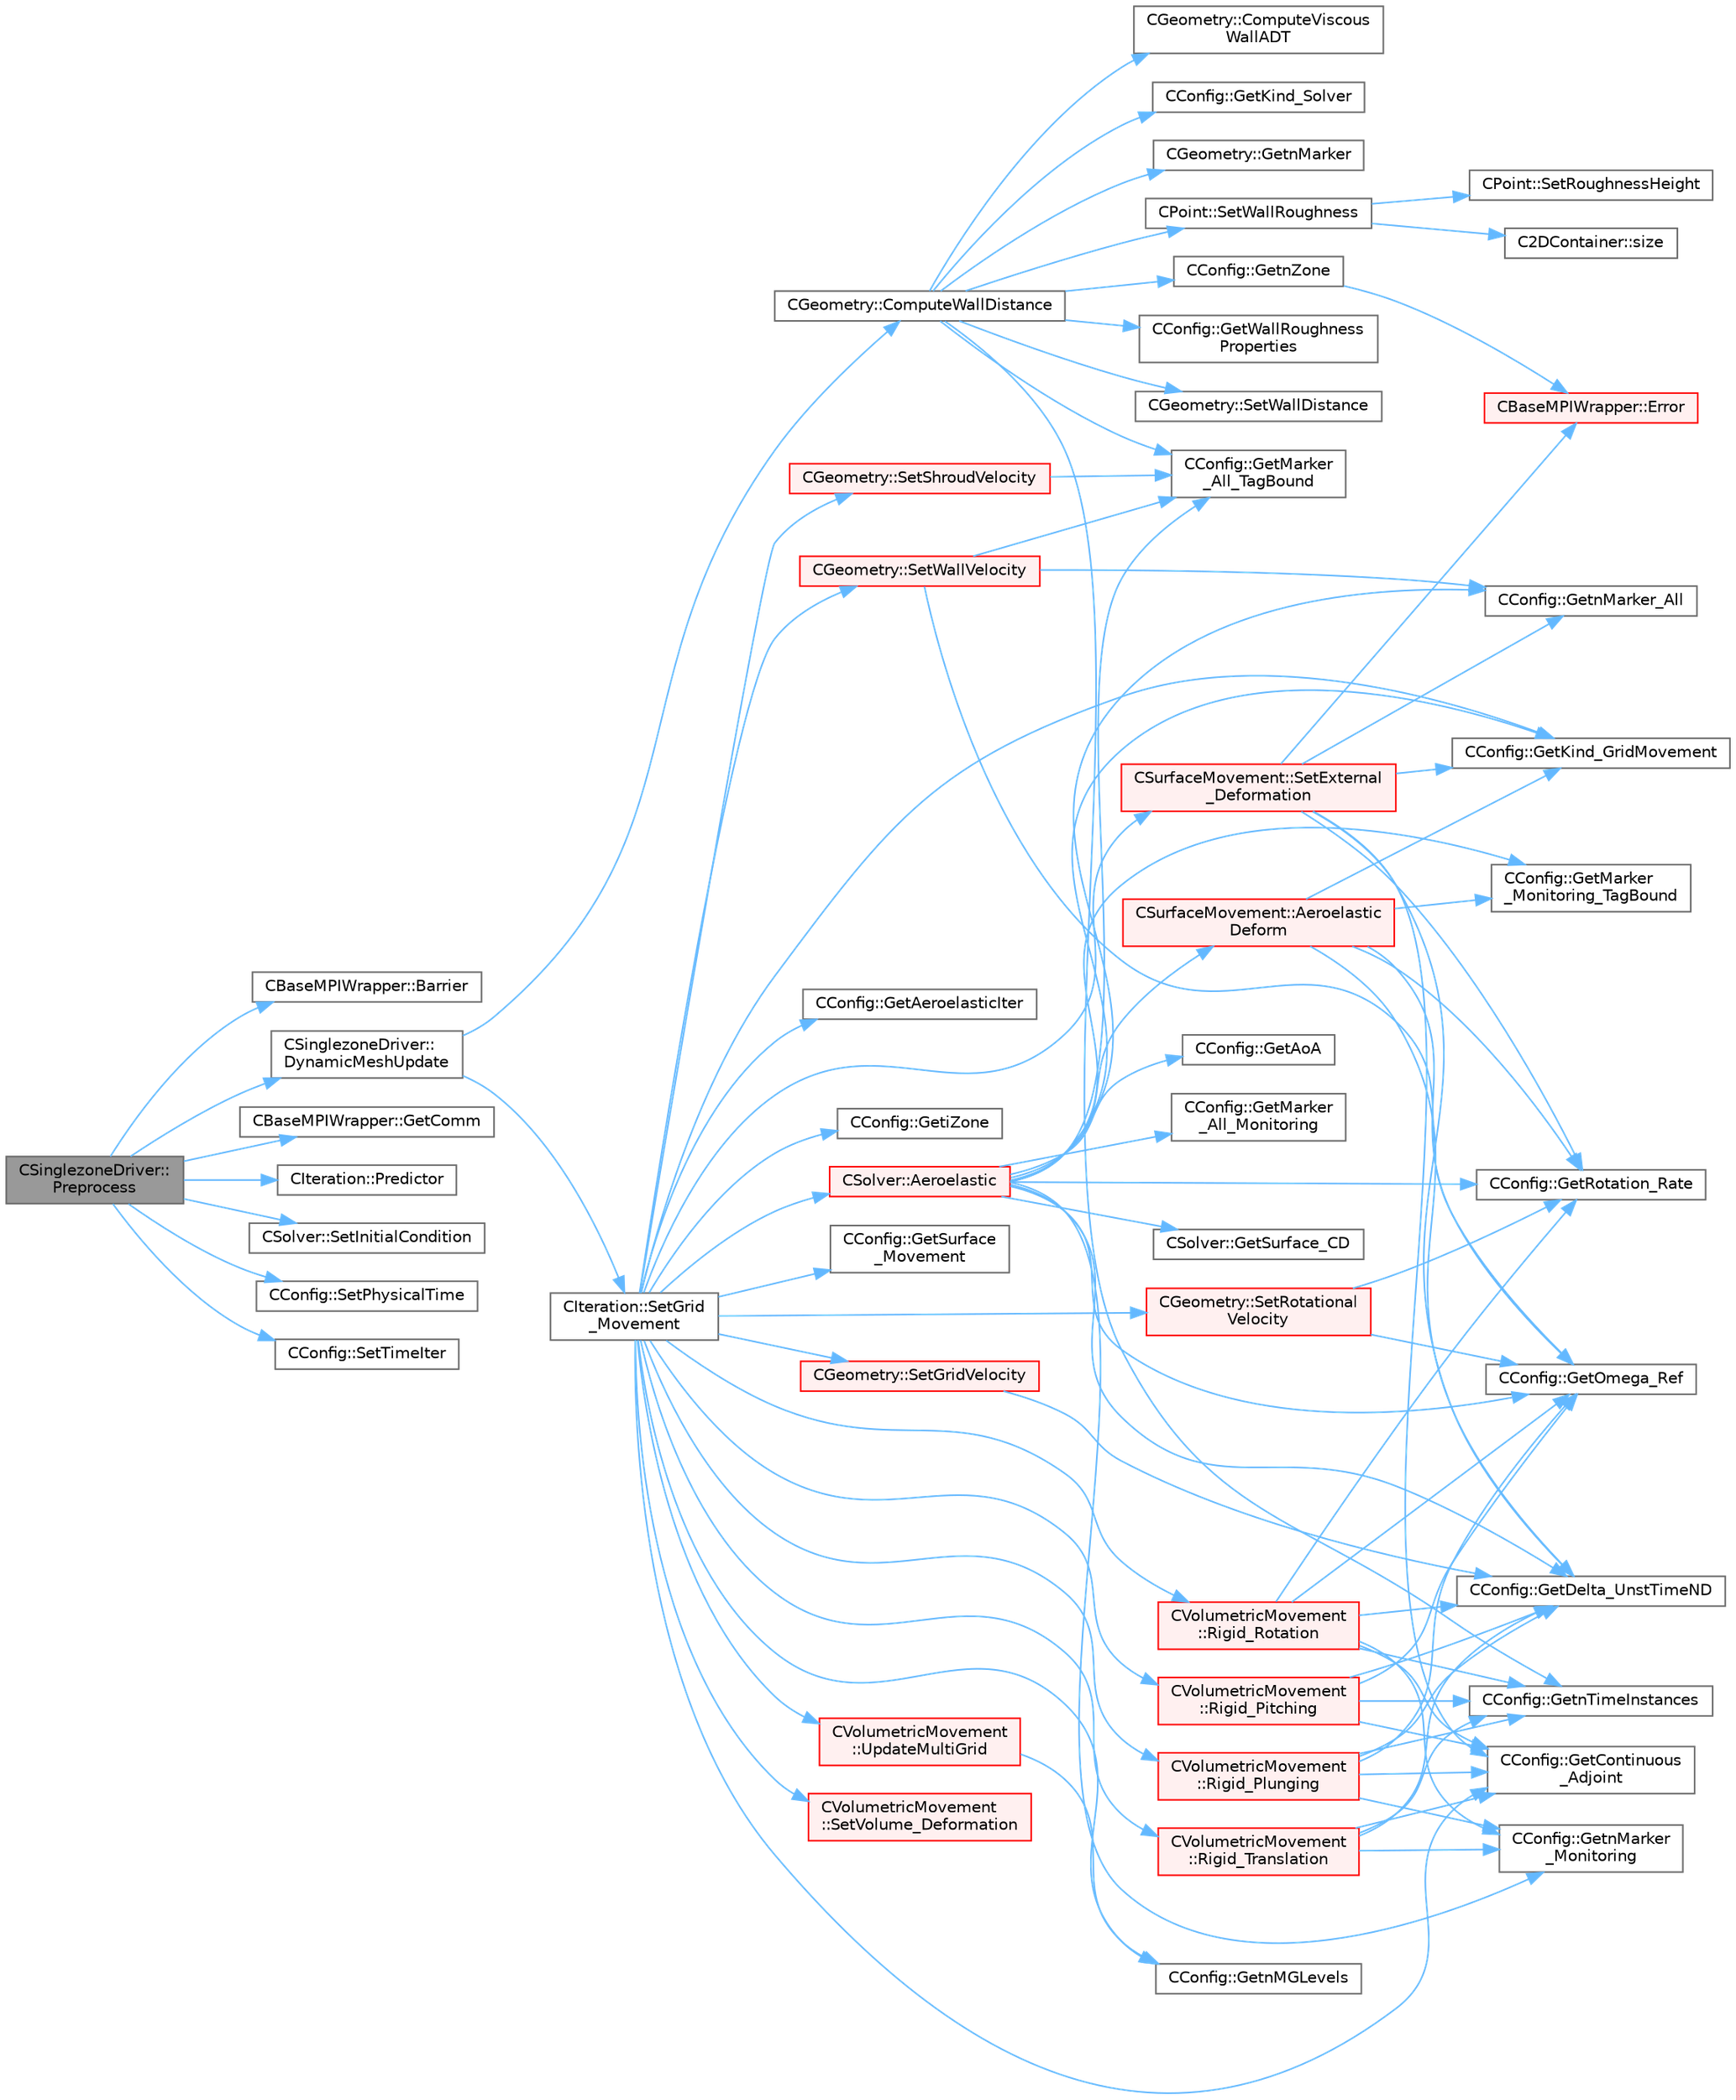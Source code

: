 digraph "CSinglezoneDriver::Preprocess"
{
 // LATEX_PDF_SIZE
  bgcolor="transparent";
  edge [fontname=Helvetica,fontsize=10,labelfontname=Helvetica,labelfontsize=10];
  node [fontname=Helvetica,fontsize=10,shape=box,height=0.2,width=0.4];
  rankdir="LR";
  Node1 [id="Node000001",label="CSinglezoneDriver::\lPreprocess",height=0.2,width=0.4,color="gray40", fillcolor="grey60", style="filled", fontcolor="black",tooltip="Preprocess the single-zone iteration."];
  Node1 -> Node2 [id="edge1_Node000001_Node000002",color="steelblue1",style="solid",tooltip=" "];
  Node2 [id="Node000002",label="CBaseMPIWrapper::Barrier",height=0.2,width=0.4,color="grey40", fillcolor="white", style="filled",URL="$classCBaseMPIWrapper.html#a33bad5506b8315fde26c1f31a42ce97c",tooltip=" "];
  Node1 -> Node3 [id="edge2_Node000001_Node000003",color="steelblue1",style="solid",tooltip=" "];
  Node3 [id="Node000003",label="CSinglezoneDriver::\lDynamicMeshUpdate",height=0.2,width=0.4,color="grey40", fillcolor="white", style="filled",URL="$classCSinglezoneDriver.html#a2f88f82c3b958d60452d5513daf5c128",tooltip="Perform a dynamic mesh deformation, included grid velocity computation and the update of the multigri..."];
  Node3 -> Node4 [id="edge3_Node000003_Node000004",color="steelblue1",style="solid",tooltip=" "];
  Node4 [id="Node000004",label="CGeometry::ComputeWallDistance",height=0.2,width=0.4,color="grey40", fillcolor="white", style="filled",URL="$classCGeometry.html#a284247f13458eb39bc678dff5e0c7112",tooltip="Compute the distances to the closest vertex on viscous walls over the entire domain."];
  Node4 -> Node5 [id="edge4_Node000004_Node000005",color="steelblue1",style="solid",tooltip=" "];
  Node5 [id="Node000005",label="CGeometry::ComputeViscous\lWallADT",height=0.2,width=0.4,color="grey40", fillcolor="white", style="filled",URL="$classCGeometry.html#ab6cdb13f2a66a34caccc70c4b3841cec",tooltip="Compute an ADT including the coordinates of all viscous markers."];
  Node4 -> Node6 [id="edge5_Node000004_Node000006",color="steelblue1",style="solid",tooltip=" "];
  Node6 [id="Node000006",label="CConfig::GetKind_Solver",height=0.2,width=0.4,color="grey40", fillcolor="white", style="filled",URL="$classCConfig.html#a77312cf52a5ba2cc1239b7cee6fce7a7",tooltip="Governing equations of the flow (it can be different from the run time equation)."];
  Node4 -> Node7 [id="edge6_Node000004_Node000007",color="steelblue1",style="solid",tooltip=" "];
  Node7 [id="Node000007",label="CConfig::GetMarker\l_All_TagBound",height=0.2,width=0.4,color="grey40", fillcolor="white", style="filled",URL="$classCConfig.html#ab8c9c1f45950a29355be4ff357049440",tooltip="Get the index of the surface defined in the geometry file."];
  Node4 -> Node8 [id="edge7_Node000004_Node000008",color="steelblue1",style="solid",tooltip=" "];
  Node8 [id="Node000008",label="CGeometry::GetnMarker",height=0.2,width=0.4,color="grey40", fillcolor="white", style="filled",URL="$classCGeometry.html#ad2f9fe832b72d5a032d709d25879bbd2",tooltip="Get number of markers."];
  Node4 -> Node9 [id="edge8_Node000004_Node000009",color="steelblue1",style="solid",tooltip=" "];
  Node9 [id="Node000009",label="CConfig::GetnTimeInstances",height=0.2,width=0.4,color="grey40", fillcolor="white", style="filled",URL="$classCConfig.html#a6ae9111090db52de2f8f07f77d6416d5",tooltip="Retrieves the number of periodic time instances for Harmonic Balance."];
  Node4 -> Node10 [id="edge9_Node000004_Node000010",color="steelblue1",style="solid",tooltip=" "];
  Node10 [id="Node000010",label="CConfig::GetnZone",height=0.2,width=0.4,color="grey40", fillcolor="white", style="filled",URL="$classCConfig.html#a39ff50a0f3deda9134f1c44b4d5053b7",tooltip="Gets the number of zones in the mesh file."];
  Node10 -> Node11 [id="edge10_Node000010_Node000011",color="steelblue1",style="solid",tooltip=" "];
  Node11 [id="Node000011",label="CBaseMPIWrapper::Error",height=0.2,width=0.4,color="red", fillcolor="#FFF0F0", style="filled",URL="$classCBaseMPIWrapper.html#a04457c47629bda56704e6a8804833eeb",tooltip=" "];
  Node4 -> Node13 [id="edge11_Node000004_Node000013",color="steelblue1",style="solid",tooltip=" "];
  Node13 [id="Node000013",label="CConfig::GetWallRoughness\lProperties",height=0.2,width=0.4,color="grey40", fillcolor="white", style="filled",URL="$classCConfig.html#a894eb084ee6db70a6e274ac071c2a194",tooltip="Get the type of wall and roughness height on a wall boundary (Heatflux or Isothermal)."];
  Node4 -> Node14 [id="edge12_Node000004_Node000014",color="steelblue1",style="solid",tooltip=" "];
  Node14 [id="Node000014",label="CGeometry::SetWallDistance",height=0.2,width=0.4,color="grey40", fillcolor="white", style="filled",URL="$classCGeometry.html#aff06dccf3d6d20b51c62ff13443e23e3",tooltip="Reduce the wall distance based on an previously constructed ADT."];
  Node4 -> Node15 [id="edge13_Node000004_Node000015",color="steelblue1",style="solid",tooltip=" "];
  Node15 [id="Node000015",label="CPoint::SetWallRoughness",height=0.2,width=0.4,color="grey40", fillcolor="white", style="filled",URL="$classCPoint.html#a36442ada0dbc716be6e3c9222f9721df",tooltip="Set wall roughnesses according to stored closest wall information."];
  Node15 -> Node16 [id="edge14_Node000015_Node000016",color="steelblue1",style="solid",tooltip=" "];
  Node16 [id="Node000016",label="CPoint::SetRoughnessHeight",height=0.2,width=0.4,color="grey40", fillcolor="white", style="filled",URL="$classCPoint.html#a49cf16f2b24d3e30ecff93a48ae70b7b",tooltip="Set the value of the distance to the nearest wall."];
  Node15 -> Node17 [id="edge15_Node000015_Node000017",color="steelblue1",style="solid",tooltip=" "];
  Node17 [id="Node000017",label="C2DContainer::size",height=0.2,width=0.4,color="grey40", fillcolor="white", style="filled",URL="$classC2DContainer.html#a8278113dbcf54123f9852e7e44583759",tooltip=" "];
  Node3 -> Node18 [id="edge16_Node000003_Node000018",color="steelblue1",style="solid",tooltip=" "];
  Node18 [id="Node000018",label="CIteration::SetGrid\l_Movement",height=0.2,width=0.4,color="grey40", fillcolor="white", style="filled",URL="$classCIteration.html#a7b36785762f6b0c214569b185b858b6c",tooltip="Updates the positions and grid velocities for dynamic meshes between physical time steps."];
  Node18 -> Node19 [id="edge17_Node000018_Node000019",color="steelblue1",style="solid",tooltip=" "];
  Node19 [id="Node000019",label="CSolver::Aeroelastic",height=0.2,width=0.4,color="red", fillcolor="#FFF0F0", style="filled",URL="$classCSolver.html#af130046f03f282501efef2c117af6ced",tooltip="Prepares and solves the aeroelastic equations."];
  Node19 -> Node20 [id="edge18_Node000019_Node000020",color="steelblue1",style="solid",tooltip=" "];
  Node20 [id="Node000020",label="CSurfaceMovement::Aeroelastic\lDeform",height=0.2,width=0.4,color="red", fillcolor="#FFF0F0", style="filled",URL="$classCSurfaceMovement.html#a3576789424ca6d19f6510d94f832cbb9",tooltip="Unsteady aeroelastic grid movement by deforming the mesh."];
  Node20 -> Node22 [id="edge19_Node000020_Node000022",color="steelblue1",style="solid",tooltip=" "];
  Node22 [id="Node000022",label="CConfig::GetDelta_UnstTimeND",height=0.2,width=0.4,color="grey40", fillcolor="white", style="filled",URL="$classCConfig.html#a0acfef8e480970316e9e672eacd59e9b",tooltip="If we are prforming an unsteady simulation, there is only one value of the time step for the complete..."];
  Node20 -> Node23 [id="edge20_Node000020_Node000023",color="steelblue1",style="solid",tooltip=" "];
  Node23 [id="Node000023",label="CConfig::GetKind_GridMovement",height=0.2,width=0.4,color="grey40", fillcolor="white", style="filled",URL="$classCConfig.html#a050c7389c2d16a111890bb44dd7cbcea",tooltip="Get the type of dynamic mesh motion. Each zone gets a config file."];
  Node20 -> Node25 [id="edge21_Node000020_Node000025",color="steelblue1",style="solid",tooltip=" "];
  Node25 [id="Node000025",label="CConfig::GetMarker\l_Monitoring_TagBound",height=0.2,width=0.4,color="grey40", fillcolor="white", style="filled",URL="$classCConfig.html#a4558fc163c393e628050e7a2273673f1",tooltip="Get the name of the surface defined in the geometry file."];
  Node20 -> Node28 [id="edge22_Node000020_Node000028",color="steelblue1",style="solid",tooltip=" "];
  Node28 [id="Node000028",label="CConfig::GetOmega_Ref",height=0.2,width=0.4,color="grey40", fillcolor="white", style="filled",URL="$classCConfig.html#ab3ab2f06b6d038aea73beed05cd13448",tooltip="Get the value of the reference angular velocity for non-dimensionalization."];
  Node20 -> Node31 [id="edge23_Node000020_Node000031",color="steelblue1",style="solid",tooltip=" "];
  Node31 [id="Node000031",label="CConfig::GetRotation_Rate",height=0.2,width=0.4,color="grey40", fillcolor="white", style="filled",URL="$classCConfig.html#a3f9890ff8ca2b98646e4ebf3de8c9c13",tooltip="Get the rotation rate of the mesh."];
  Node19 -> Node35 [id="edge24_Node000019_Node000035",color="steelblue1",style="solid",tooltip=" "];
  Node35 [id="Node000035",label="CConfig::GetAoA",height=0.2,width=0.4,color="grey40", fillcolor="white", style="filled",URL="$classCConfig.html#aa824c1a1b3c7cd05b7be414a76e0b250",tooltip="Get the angle of attack of the body. This is the angle between a reference line on a lifting body (of..."];
  Node19 -> Node22 [id="edge25_Node000019_Node000022",color="steelblue1",style="solid",tooltip=" "];
  Node19 -> Node23 [id="edge26_Node000019_Node000023",color="steelblue1",style="solid",tooltip=" "];
  Node19 -> Node36 [id="edge27_Node000019_Node000036",color="steelblue1",style="solid",tooltip=" "];
  Node36 [id="Node000036",label="CConfig::GetMarker\l_All_Monitoring",height=0.2,width=0.4,color="grey40", fillcolor="white", style="filled",URL="$classCConfig.html#a70fa75374f533da62b71207d589d6211",tooltip="Get the monitoring information for a marker val_marker."];
  Node19 -> Node7 [id="edge28_Node000019_Node000007",color="steelblue1",style="solid",tooltip=" "];
  Node19 -> Node25 [id="edge29_Node000019_Node000025",color="steelblue1",style="solid",tooltip=" "];
  Node19 -> Node37 [id="edge30_Node000019_Node000037",color="steelblue1",style="solid",tooltip=" "];
  Node37 [id="Node000037",label="CConfig::GetnMarker_All",height=0.2,width=0.4,color="grey40", fillcolor="white", style="filled",URL="$classCConfig.html#a459dee039e618d21a5d78db61c221240",tooltip="Get the total number of boundary markers of the local process including send/receive domains."];
  Node19 -> Node38 [id="edge31_Node000019_Node000038",color="steelblue1",style="solid",tooltip=" "];
  Node38 [id="Node000038",label="CConfig::GetnMarker\l_Monitoring",height=0.2,width=0.4,color="grey40", fillcolor="white", style="filled",URL="$classCConfig.html#a6e65810e59b8015104b84c4fd5b1d7f9",tooltip="Get the total number of monitoring markers."];
  Node19 -> Node28 [id="edge32_Node000019_Node000028",color="steelblue1",style="solid",tooltip=" "];
  Node19 -> Node31 [id="edge33_Node000019_Node000031",color="steelblue1",style="solid",tooltip=" "];
  Node19 -> Node39 [id="edge34_Node000019_Node000039",color="steelblue1",style="solid",tooltip=" "];
  Node39 [id="Node000039",label="CSolver::GetSurface_CD",height=0.2,width=0.4,color="grey40", fillcolor="white", style="filled",URL="$classCSolver.html#ac74cc0882a2579be4839d078b01d8c5a",tooltip="A virtual member."];
  Node18 -> Node60 [id="edge35_Node000018_Node000060",color="steelblue1",style="solid",tooltip=" "];
  Node60 [id="Node000060",label="CConfig::GetAeroelasticIter",height=0.2,width=0.4,color="grey40", fillcolor="white", style="filled",URL="$classCConfig.html#a366bae67ff4380e178c4dc5dc50fcaad",tooltip="Aeroelastic solve every x inner iteration."];
  Node18 -> Node61 [id="edge36_Node000018_Node000061",color="steelblue1",style="solid",tooltip=" "];
  Node61 [id="Node000061",label="CConfig::GetContinuous\l_Adjoint",height=0.2,width=0.4,color="grey40", fillcolor="white", style="filled",URL="$classCConfig.html#a1eb754aa86fb8154bc9eefea616b7cf9",tooltip="Determines if problem is adjoint."];
  Node18 -> Node62 [id="edge37_Node000018_Node000062",color="steelblue1",style="solid",tooltip=" "];
  Node62 [id="Node000062",label="CConfig::GetiZone",height=0.2,width=0.4,color="grey40", fillcolor="white", style="filled",URL="$classCConfig.html#a1d6335b8fdef6fbcd9a08f7503d73ec1",tooltip="Provides the number of varaibles."];
  Node18 -> Node23 [id="edge38_Node000018_Node000023",color="steelblue1",style="solid",tooltip=" "];
  Node18 -> Node63 [id="edge39_Node000018_Node000063",color="steelblue1",style="solid",tooltip=" "];
  Node63 [id="Node000063",label="CConfig::GetnMGLevels",height=0.2,width=0.4,color="grey40", fillcolor="white", style="filled",URL="$classCConfig.html#a15a61a6f9a1d415c3509018f4916c5c1",tooltip="Get the number of multigrid levels."];
  Node18 -> Node64 [id="edge40_Node000018_Node000064",color="steelblue1",style="solid",tooltip=" "];
  Node64 [id="Node000064",label="CConfig::GetSurface\l_Movement",height=0.2,width=0.4,color="grey40", fillcolor="white", style="filled",URL="$classCConfig.html#a7da84ee925f437bd635bead56d822df9",tooltip="Get information about deforming markers."];
  Node18 -> Node65 [id="edge41_Node000018_Node000065",color="steelblue1",style="solid",tooltip=" "];
  Node65 [id="Node000065",label="CVolumetricMovement\l::Rigid_Pitching",height=0.2,width=0.4,color="red", fillcolor="#FFF0F0", style="filled",URL="$classCVolumetricMovement.html#a9806afa50b53c60376844053db15420c",tooltip="Unsteady pitching grid movement using rigid mesh motion."];
  Node65 -> Node61 [id="edge42_Node000065_Node000061",color="steelblue1",style="solid",tooltip=" "];
  Node65 -> Node22 [id="edge43_Node000065_Node000022",color="steelblue1",style="solid",tooltip=" "];
  Node65 -> Node9 [id="edge44_Node000065_Node000009",color="steelblue1",style="solid",tooltip=" "];
  Node65 -> Node28 [id="edge45_Node000065_Node000028",color="steelblue1",style="solid",tooltip=" "];
  Node18 -> Node83 [id="edge46_Node000018_Node000083",color="steelblue1",style="solid",tooltip=" "];
  Node83 [id="Node000083",label="CVolumetricMovement\l::Rigid_Plunging",height=0.2,width=0.4,color="red", fillcolor="#FFF0F0", style="filled",URL="$classCVolumetricMovement.html#a886e5096f246aec19af2b98bad3e39b2",tooltip="Unsteady plunging grid movement using rigid mesh motion."];
  Node83 -> Node61 [id="edge47_Node000083_Node000061",color="steelblue1",style="solid",tooltip=" "];
  Node83 -> Node22 [id="edge48_Node000083_Node000022",color="steelblue1",style="solid",tooltip=" "];
  Node83 -> Node38 [id="edge49_Node000083_Node000038",color="steelblue1",style="solid",tooltip=" "];
  Node83 -> Node9 [id="edge50_Node000083_Node000009",color="steelblue1",style="solid",tooltip=" "];
  Node83 -> Node28 [id="edge51_Node000083_Node000028",color="steelblue1",style="solid",tooltip=" "];
  Node18 -> Node89 [id="edge52_Node000018_Node000089",color="steelblue1",style="solid",tooltip=" "];
  Node89 [id="Node000089",label="CVolumetricMovement\l::Rigid_Rotation",height=0.2,width=0.4,color="red", fillcolor="#FFF0F0", style="filled",URL="$classCVolumetricMovement.html#a316597f05a787ca1b683aba66214110b",tooltip="Unsteady grid movement using rigid mesh rotation."];
  Node89 -> Node61 [id="edge53_Node000089_Node000061",color="steelblue1",style="solid",tooltip=" "];
  Node89 -> Node22 [id="edge54_Node000089_Node000022",color="steelblue1",style="solid",tooltip=" "];
  Node89 -> Node38 [id="edge55_Node000089_Node000038",color="steelblue1",style="solid",tooltip=" "];
  Node89 -> Node9 [id="edge56_Node000089_Node000009",color="steelblue1",style="solid",tooltip=" "];
  Node89 -> Node28 [id="edge57_Node000089_Node000028",color="steelblue1",style="solid",tooltip=" "];
  Node89 -> Node31 [id="edge58_Node000089_Node000031",color="steelblue1",style="solid",tooltip=" "];
  Node18 -> Node90 [id="edge59_Node000018_Node000090",color="steelblue1",style="solid",tooltip=" "];
  Node90 [id="Node000090",label="CVolumetricMovement\l::Rigid_Translation",height=0.2,width=0.4,color="red", fillcolor="#FFF0F0", style="filled",URL="$classCVolumetricMovement.html#a00368e3044dd07d74e1fafdc11980644",tooltip="Unsteady translational grid movement using rigid mesh motion."];
  Node90 -> Node61 [id="edge60_Node000090_Node000061",color="steelblue1",style="solid",tooltip=" "];
  Node90 -> Node22 [id="edge61_Node000090_Node000022",color="steelblue1",style="solid",tooltip=" "];
  Node90 -> Node38 [id="edge62_Node000090_Node000038",color="steelblue1",style="solid",tooltip=" "];
  Node90 -> Node9 [id="edge63_Node000090_Node000009",color="steelblue1",style="solid",tooltip=" "];
  Node18 -> Node94 [id="edge64_Node000018_Node000094",color="steelblue1",style="solid",tooltip=" "];
  Node94 [id="Node000094",label="CSurfaceMovement::SetExternal\l_Deformation",height=0.2,width=0.4,color="red", fillcolor="#FFF0F0", style="filled",URL="$classCSurfaceMovement.html#a575ff545fe6de6e84fb8fed8e1615edb",tooltip="Set any surface deformationsbased on an input file."];
  Node94 -> Node11 [id="edge65_Node000094_Node000011",color="steelblue1",style="solid",tooltip=" "];
  Node94 -> Node61 [id="edge66_Node000094_Node000061",color="steelblue1",style="solid",tooltip=" "];
  Node94 -> Node22 [id="edge67_Node000094_Node000022",color="steelblue1",style="solid",tooltip=" "];
  Node94 -> Node23 [id="edge68_Node000094_Node000023",color="steelblue1",style="solid",tooltip=" "];
  Node94 -> Node37 [id="edge69_Node000094_Node000037",color="steelblue1",style="solid",tooltip=" "];
  Node94 -> Node31 [id="edge70_Node000094_Node000031",color="steelblue1",style="solid",tooltip=" "];
  Node18 -> Node103 [id="edge71_Node000018_Node000103",color="steelblue1",style="solid",tooltip=" "];
  Node103 [id="Node000103",label="CGeometry::SetGridVelocity",height=0.2,width=0.4,color="red", fillcolor="#FFF0F0", style="filled",URL="$classCGeometry.html#a028f9dcd1a8095e668f6ae461eb8887b",tooltip="Set the grid velocity via finite differencing at each node."];
  Node103 -> Node22 [id="edge72_Node000103_Node000022",color="steelblue1",style="solid",tooltip=" "];
  Node18 -> Node106 [id="edge73_Node000018_Node000106",color="steelblue1",style="solid",tooltip=" "];
  Node106 [id="Node000106",label="CGeometry::SetRotational\lVelocity",height=0.2,width=0.4,color="red", fillcolor="#FFF0F0", style="filled",URL="$classCGeometry.html#aafa0ebc29ceb133ff38f80b9b62d4ea5",tooltip="Set cartesian grid velocity based on rotational speed and axis."];
  Node106 -> Node28 [id="edge74_Node000106_Node000028",color="steelblue1",style="solid",tooltip=" "];
  Node106 -> Node31 [id="edge75_Node000106_Node000031",color="steelblue1",style="solid",tooltip=" "];
  Node18 -> Node107 [id="edge76_Node000018_Node000107",color="steelblue1",style="solid",tooltip=" "];
  Node107 [id="Node000107",label="CGeometry::SetShroudVelocity",height=0.2,width=0.4,color="red", fillcolor="#FFF0F0", style="filled",URL="$classCGeometry.html#a1be6afa2de8b9d2b65e48257f28d069b",tooltip="Set the rotational velocity of the points on the shroud markers to 0."];
  Node107 -> Node7 [id="edge77_Node000107_Node000007",color="steelblue1",style="solid",tooltip=" "];
  Node18 -> Node110 [id="edge78_Node000018_Node000110",color="steelblue1",style="solid",tooltip=" "];
  Node110 [id="Node000110",label="CVolumetricMovement\l::SetVolume_Deformation",height=0.2,width=0.4,color="red", fillcolor="#FFF0F0", style="filled",URL="$classCVolumetricMovement.html#a96c9dadafe051a2479ef4ec4b51adb04",tooltip="Grid deformation using the spring analogy method."];
  Node18 -> Node230 [id="edge79_Node000018_Node000230",color="steelblue1",style="solid",tooltip=" "];
  Node230 [id="Node000230",label="CGeometry::SetWallVelocity",height=0.2,width=0.4,color="red", fillcolor="#FFF0F0", style="filled",URL="$classCGeometry.html#a56af72c0e00cf908f1ce883c4b0c8028",tooltip="Set the translational/rotational velocity for all moving walls."];
  Node230 -> Node7 [id="edge80_Node000230_Node000007",color="steelblue1",style="solid",tooltip=" "];
  Node230 -> Node37 [id="edge81_Node000230_Node000037",color="steelblue1",style="solid",tooltip=" "];
  Node230 -> Node28 [id="edge82_Node000230_Node000028",color="steelblue1",style="solid",tooltip=" "];
  Node18 -> Node236 [id="edge83_Node000018_Node000236",color="steelblue1",style="solid",tooltip=" "];
  Node236 [id="Node000236",label="CVolumetricMovement\l::UpdateMultiGrid",height=0.2,width=0.4,color="red", fillcolor="#FFF0F0", style="filled",URL="$classCVolumetricMovement.html#a1cb59d54bb326eb7c09729cfac0c398a",tooltip="Update the coarse multigrid levels after the grid movement."];
  Node236 -> Node63 [id="edge84_Node000236_Node000063",color="steelblue1",style="solid",tooltip=" "];
  Node1 -> Node116 [id="edge85_Node000001_Node000116",color="steelblue1",style="solid",tooltip=" "];
  Node116 [id="Node000116",label="CBaseMPIWrapper::GetComm",height=0.2,width=0.4,color="grey40", fillcolor="white", style="filled",URL="$classCBaseMPIWrapper.html#a8154391fc3522954802889d81d4ef5da",tooltip=" "];
  Node1 -> Node240 [id="edge86_Node000001_Node000240",color="steelblue1",style="solid",tooltip=" "];
  Node240 [id="Node000240",label="CIteration::Predictor",height=0.2,width=0.4,color="grey40", fillcolor="white", style="filled",URL="$classCIteration.html#aa0308bf6661e0a8917402bc3764b69de",tooltip="A virtual member."];
  Node1 -> Node241 [id="edge87_Node000001_Node000241",color="steelblue1",style="solid",tooltip=" "];
  Node241 [id="Node000241",label="CSolver::SetInitialCondition",height=0.2,width=0.4,color="grey40", fillcolor="white", style="filled",URL="$classCSolver.html#aec7ef8ebdebff4bfabcfdd1a36626173",tooltip="A virtual member."];
  Node1 -> Node242 [id="edge88_Node000001_Node000242",color="steelblue1",style="solid",tooltip=" "];
  Node242 [id="Node000242",label="CConfig::SetPhysicalTime",height=0.2,width=0.4,color="grey40", fillcolor="white", style="filled",URL="$classCConfig.html#a40da15666c94c59c6dff1ecda6f388fd",tooltip="Set the current physical time."];
  Node1 -> Node243 [id="edge89_Node000001_Node000243",color="steelblue1",style="solid",tooltip=" "];
  Node243 [id="Node000243",label="CConfig::SetTimeIter",height=0.2,width=0.4,color="grey40", fillcolor="white", style="filled",URL="$classCConfig.html#adacd509eaa7fb19fd3d89a9c6a51222e",tooltip="Set the current time iteration number."];
}
